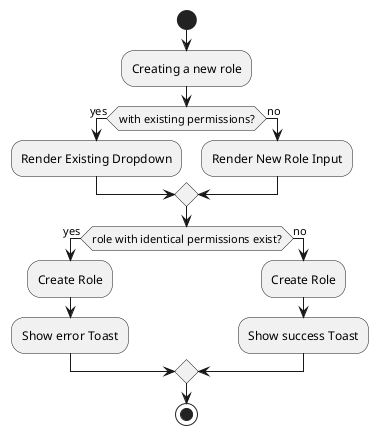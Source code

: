 
@startuml
' !theme toy
' !theme vibrant
' !theme crt-green
' !theme crt-amber

start

:Creating a new role;

if (with existing permissions?) then (yes)
    :Render Existing Dropdown;
else (no)
    :Render New Role Input;
    endif

if (role with identical permissions exist?) then (yes)
    :Create Role;
    :Show error Toast;
else (no)
    :Create Role;
    :Show success Toast;
    endif

    stop
@enduml

